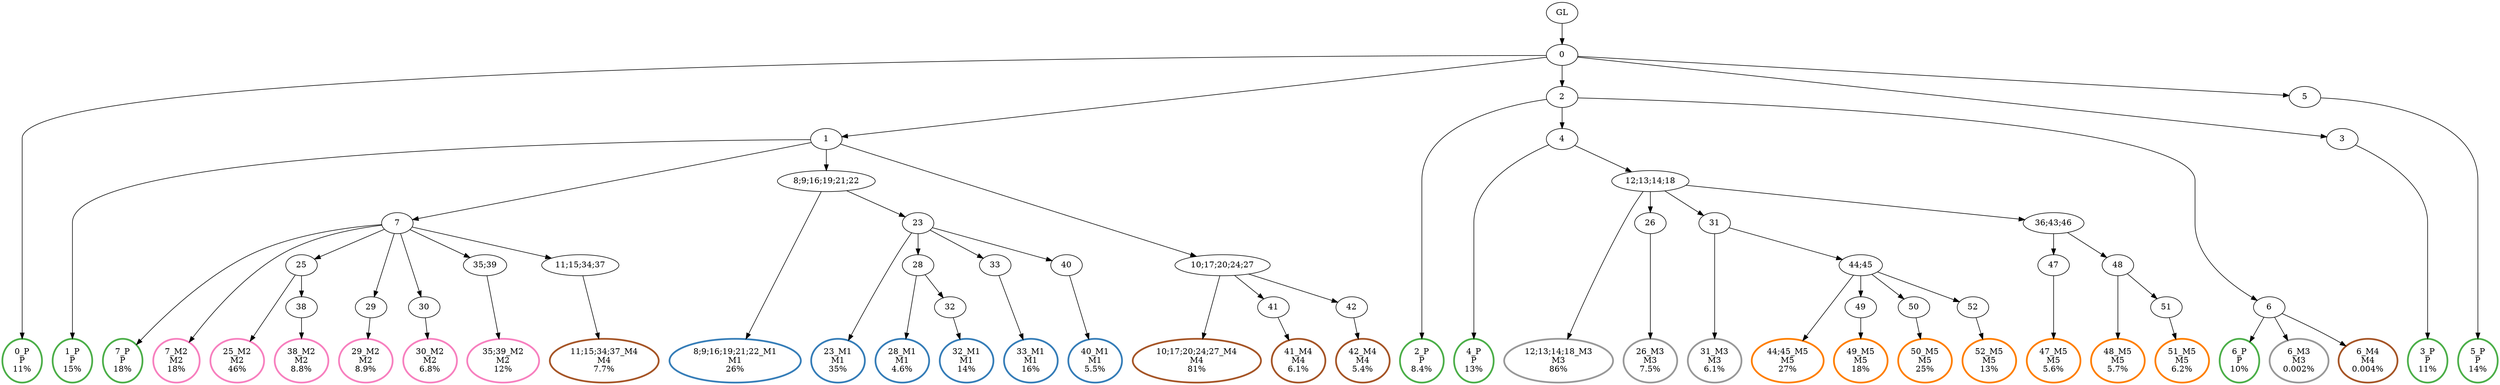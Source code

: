 digraph T {
	{
		rank=same
		68 [penwidth=3,colorscheme=set19,color=3,label="0_P\nP\n11%"]
		66 [penwidth=3,colorscheme=set19,color=3,label="1_P\nP\n15%"]
		64 [penwidth=3,colorscheme=set19,color=3,label="7_P\nP\n18%"]
		62 [penwidth=3,colorscheme=set19,color=3,label="2_P\nP\n8.4%"]
		60 [penwidth=3,colorscheme=set19,color=3,label="4_P\nP\n13%"]
		58 [penwidth=3,colorscheme=set19,color=3,label="6_P\nP\n10%"]
		56 [penwidth=3,colorscheme=set19,color=3,label="3_P\nP\n11%"]
		54 [penwidth=3,colorscheme=set19,color=3,label="5_P\nP\n14%"]
		52 [penwidth=3,colorscheme=set19,color=2,label="8;9;16;19;21;22_M1\nM1\n26%"]
		50 [penwidth=3,colorscheme=set19,color=2,label="23_M1\nM1\n35%"]
		48 [penwidth=3,colorscheme=set19,color=2,label="28_M1\nM1\n4.6%"]
		46 [penwidth=3,colorscheme=set19,color=2,label="32_M1\nM1\n14%"]
		44 [penwidth=3,colorscheme=set19,color=2,label="33_M1\nM1\n16%"]
		42 [penwidth=3,colorscheme=set19,color=2,label="40_M1\nM1\n5.5%"]
		41 [penwidth=3,colorscheme=set19,color=8,label="7_M2\nM2\n18%"]
		39 [penwidth=3,colorscheme=set19,color=8,label="25_M2\nM2\n46%"]
		37 [penwidth=3,colorscheme=set19,color=8,label="38_M2\nM2\n8.8%"]
		35 [penwidth=3,colorscheme=set19,color=8,label="29_M2\nM2\n8.9%"]
		33 [penwidth=3,colorscheme=set19,color=8,label="30_M2\nM2\n6.8%"]
		31 [penwidth=3,colorscheme=set19,color=8,label="35;39_M2\nM2\n12%"]
		29 [penwidth=3,colorscheme=set19,color=9,label="12;13;14;18_M3\nM3\n86%"]
		27 [penwidth=3,colorscheme=set19,color=9,label="26_M3\nM3\n7.5%"]
		25 [penwidth=3,colorscheme=set19,color=9,label="31_M3\nM3\n6.1%"]
		24 [penwidth=3,colorscheme=set19,color=9,label="6_M3\nM3\n0.002%"]
		22 [penwidth=3,colorscheme=set19,color=7,label="11;15;34;37_M4\nM4\n7.7%"]
		20 [penwidth=3,colorscheme=set19,color=7,label="10;17;20;24;27_M4\nM4\n81%"]
		18 [penwidth=3,colorscheme=set19,color=7,label="41_M4\nM4\n6.1%"]
		16 [penwidth=3,colorscheme=set19,color=7,label="42_M4\nM4\n5.4%"]
		15 [penwidth=3,colorscheme=set19,color=7,label="6_M4\nM4\n0.004%"]
		13 [penwidth=3,colorscheme=set19,color=5,label="44;45_M5\nM5\n27%"]
		11 [penwidth=3,colorscheme=set19,color=5,label="49_M5\nM5\n18%"]
		9 [penwidth=3,colorscheme=set19,color=5,label="50_M5\nM5\n25%"]
		7 [penwidth=3,colorscheme=set19,color=5,label="52_M5\nM5\n13%"]
		4 [penwidth=3,colorscheme=set19,color=5,label="47_M5\nM5\n5.6%"]
		2 [penwidth=3,colorscheme=set19,color=5,label="48_M5\nM5\n5.7%"]
		0 [penwidth=3,colorscheme=set19,color=5,label="51_M5\nM5\n6.2%"]
	}
	70 [label="GL"]
	69 [label="0"]
	67 [label="1"]
	65 [label="7"]
	63 [label="2"]
	61 [label="4"]
	59 [label="6"]
	57 [label="3"]
	55 [label="5"]
	53 [label="8;9;16;19;21;22"]
	51 [label="23"]
	49 [label="28"]
	47 [label="32"]
	45 [label="33"]
	43 [label="40"]
	40 [label="25"]
	38 [label="38"]
	36 [label="29"]
	34 [label="30"]
	32 [label="35;39"]
	30 [label="12;13;14;18"]
	28 [label="26"]
	26 [label="31"]
	23 [label="11;15;34;37"]
	21 [label="10;17;20;24;27"]
	19 [label="41"]
	17 [label="42"]
	14 [label="44;45"]
	12 [label="49"]
	10 [label="50"]
	8 [label="52"]
	6 [label="36;43;46"]
	5 [label="47"]
	3 [label="48"]
	1 [label="51"]
	70 -> 69
	69 -> 68
	69 -> 67
	69 -> 63
	69 -> 57
	69 -> 55
	67 -> 66
	67 -> 65
	67 -> 53
	67 -> 21
	65 -> 64
	65 -> 41
	65 -> 40
	65 -> 36
	65 -> 34
	65 -> 32
	65 -> 23
	63 -> 62
	63 -> 61
	63 -> 59
	61 -> 60
	61 -> 30
	59 -> 58
	59 -> 24
	59 -> 15
	57 -> 56
	55 -> 54
	53 -> 52
	53 -> 51
	51 -> 50
	51 -> 49
	51 -> 45
	51 -> 43
	49 -> 48
	49 -> 47
	47 -> 46
	45 -> 44
	43 -> 42
	40 -> 39
	40 -> 38
	38 -> 37
	36 -> 35
	34 -> 33
	32 -> 31
	30 -> 29
	30 -> 28
	30 -> 26
	30 -> 6
	28 -> 27
	26 -> 25
	26 -> 14
	23 -> 22
	21 -> 20
	21 -> 19
	21 -> 17
	19 -> 18
	17 -> 16
	14 -> 13
	14 -> 12
	14 -> 10
	14 -> 8
	12 -> 11
	10 -> 9
	8 -> 7
	6 -> 5
	6 -> 3
	5 -> 4
	3 -> 2
	3 -> 1
	1 -> 0
}
